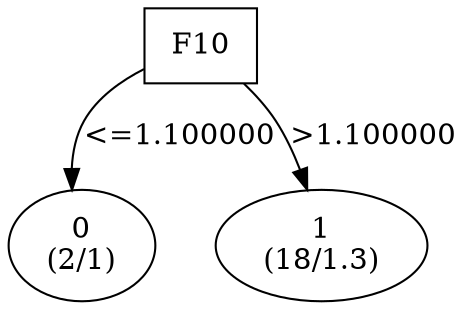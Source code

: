 digraph YaDT {
n0 [ shape=box, label="F10\n"]
n0 -> n1 [label="<=1.100000"]
n1 [ shape=ellipse, label="0\n(2/1)"]
n0 -> n2 [label=">1.100000"]
n2 [ shape=ellipse, label="1\n(18/1.3)"]
}

